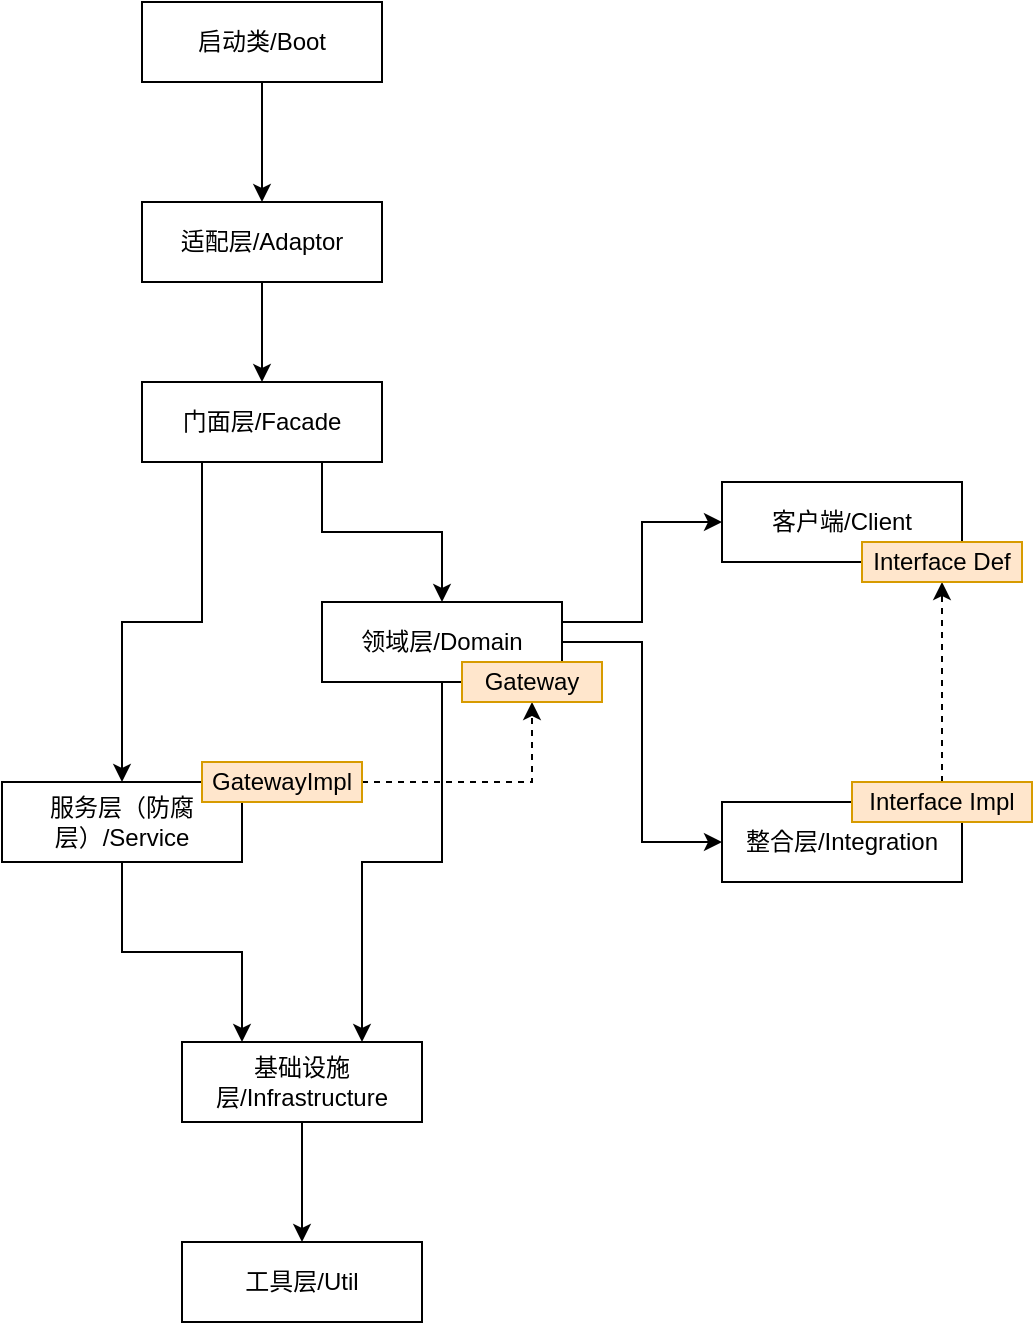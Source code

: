 <mxfile version="21.2.7" type="github">
  <diagram name="第 1 页" id="08djDkWDR5hsAIMCIko1">
    <mxGraphModel dx="1059" dy="668" grid="1" gridSize="10" guides="1" tooltips="1" connect="1" arrows="1" fold="1" page="1" pageScale="1" pageWidth="827" pageHeight="1169" math="0" shadow="0">
      <root>
        <mxCell id="0" />
        <mxCell id="1" parent="0" />
        <mxCell id="V61vZN0ZTprTWBh22SlH-13" style="edgeStyle=orthogonalEdgeStyle;rounded=0;orthogonalLoop=1;jettySize=auto;html=1;exitX=0.5;exitY=1;exitDx=0;exitDy=0;" edge="1" parent="1" source="V61vZN0ZTprTWBh22SlH-1" target="V61vZN0ZTprTWBh22SlH-2">
          <mxGeometry relative="1" as="geometry" />
        </mxCell>
        <mxCell id="V61vZN0ZTprTWBh22SlH-1" value="适配层/Adaptor" style="rounded=0;whiteSpace=wrap;html=1;" vertex="1" parent="1">
          <mxGeometry x="190" y="190" width="120" height="40" as="geometry" />
        </mxCell>
        <mxCell id="V61vZN0ZTprTWBh22SlH-14" style="edgeStyle=orthogonalEdgeStyle;rounded=0;orthogonalLoop=1;jettySize=auto;html=1;exitX=0.25;exitY=1;exitDx=0;exitDy=0;entryX=0.5;entryY=0;entryDx=0;entryDy=0;" edge="1" parent="1" source="V61vZN0ZTprTWBh22SlH-2" target="V61vZN0ZTprTWBh22SlH-5">
          <mxGeometry relative="1" as="geometry" />
        </mxCell>
        <mxCell id="V61vZN0ZTprTWBh22SlH-15" style="edgeStyle=orthogonalEdgeStyle;rounded=0;orthogonalLoop=1;jettySize=auto;html=1;exitX=0.75;exitY=1;exitDx=0;exitDy=0;entryX=0.5;entryY=0;entryDx=0;entryDy=0;" edge="1" parent="1" source="V61vZN0ZTprTWBh22SlH-2" target="V61vZN0ZTprTWBh22SlH-4">
          <mxGeometry relative="1" as="geometry" />
        </mxCell>
        <mxCell id="V61vZN0ZTprTWBh22SlH-2" value="门面层/Facade" style="rounded=0;whiteSpace=wrap;html=1;" vertex="1" parent="1">
          <mxGeometry x="190" y="280" width="120" height="40" as="geometry" />
        </mxCell>
        <mxCell id="V61vZN0ZTprTWBh22SlH-12" style="edgeStyle=orthogonalEdgeStyle;rounded=0;orthogonalLoop=1;jettySize=auto;html=1;exitX=0.5;exitY=1;exitDx=0;exitDy=0;" edge="1" parent="1" source="V61vZN0ZTprTWBh22SlH-3" target="V61vZN0ZTprTWBh22SlH-1">
          <mxGeometry relative="1" as="geometry" />
        </mxCell>
        <mxCell id="V61vZN0ZTprTWBh22SlH-3" value="启动类/Boot" style="rounded=0;whiteSpace=wrap;html=1;" vertex="1" parent="1">
          <mxGeometry x="190" y="90" width="120" height="40" as="geometry" />
        </mxCell>
        <mxCell id="V61vZN0ZTprTWBh22SlH-24" style="edgeStyle=orthogonalEdgeStyle;rounded=0;orthogonalLoop=1;jettySize=auto;html=1;exitX=0.5;exitY=1;exitDx=0;exitDy=0;entryX=0.75;entryY=0;entryDx=0;entryDy=0;" edge="1" parent="1" source="V61vZN0ZTprTWBh22SlH-4" target="V61vZN0ZTprTWBh22SlH-6">
          <mxGeometry relative="1" as="geometry" />
        </mxCell>
        <mxCell id="V61vZN0ZTprTWBh22SlH-26" style="edgeStyle=orthogonalEdgeStyle;rounded=0;orthogonalLoop=1;jettySize=auto;html=1;exitX=1;exitY=0.25;exitDx=0;exitDy=0;entryX=0;entryY=0.5;entryDx=0;entryDy=0;" edge="1" parent="1" source="V61vZN0ZTprTWBh22SlH-4" target="V61vZN0ZTprTWBh22SlH-9">
          <mxGeometry relative="1" as="geometry" />
        </mxCell>
        <mxCell id="V61vZN0ZTprTWBh22SlH-27" style="edgeStyle=orthogonalEdgeStyle;rounded=0;orthogonalLoop=1;jettySize=auto;html=1;exitX=1;exitY=0.5;exitDx=0;exitDy=0;entryX=0;entryY=0.5;entryDx=0;entryDy=0;" edge="1" parent="1" source="V61vZN0ZTprTWBh22SlH-4" target="V61vZN0ZTprTWBh22SlH-8">
          <mxGeometry relative="1" as="geometry" />
        </mxCell>
        <mxCell id="V61vZN0ZTprTWBh22SlH-16" style="edgeStyle=orthogonalEdgeStyle;rounded=0;orthogonalLoop=1;jettySize=auto;html=1;entryX=0.5;entryY=1;entryDx=0;entryDy=0;dashed=1;" edge="1" parent="1" source="V61vZN0ZTprTWBh22SlH-21" target="V61vZN0ZTprTWBh22SlH-20">
          <mxGeometry relative="1" as="geometry" />
        </mxCell>
        <mxCell id="V61vZN0ZTprTWBh22SlH-23" style="edgeStyle=orthogonalEdgeStyle;rounded=0;orthogonalLoop=1;jettySize=auto;html=1;exitX=0.5;exitY=1;exitDx=0;exitDy=0;entryX=0.25;entryY=0;entryDx=0;entryDy=0;" edge="1" parent="1" source="V61vZN0ZTprTWBh22SlH-5" target="V61vZN0ZTprTWBh22SlH-6">
          <mxGeometry relative="1" as="geometry" />
        </mxCell>
        <mxCell id="V61vZN0ZTprTWBh22SlH-32" style="edgeStyle=orthogonalEdgeStyle;rounded=0;orthogonalLoop=1;jettySize=auto;html=1;exitX=0.5;exitY=1;exitDx=0;exitDy=0;" edge="1" parent="1" source="V61vZN0ZTprTWBh22SlH-6" target="V61vZN0ZTprTWBh22SlH-10">
          <mxGeometry relative="1" as="geometry" />
        </mxCell>
        <mxCell id="V61vZN0ZTprTWBh22SlH-6" value="基础设施层/Infrastructure" style="rounded=0;whiteSpace=wrap;html=1;" vertex="1" parent="1">
          <mxGeometry x="210" y="610" width="120" height="40" as="geometry" />
        </mxCell>
        <mxCell id="V61vZN0ZTprTWBh22SlH-10" value="工具层/Util" style="rounded=0;whiteSpace=wrap;html=1;" vertex="1" parent="1">
          <mxGeometry x="210" y="710" width="120" height="40" as="geometry" />
        </mxCell>
        <mxCell id="V61vZN0ZTprTWBh22SlH-30" style="edgeStyle=orthogonalEdgeStyle;rounded=0;orthogonalLoop=1;jettySize=auto;html=1;exitX=0.5;exitY=0;exitDx=0;exitDy=0;entryX=0.5;entryY=1;entryDx=0;entryDy=0;dashed=1;" edge="1" parent="1" source="V61vZN0ZTprTWBh22SlH-29" target="V61vZN0ZTprTWBh22SlH-28">
          <mxGeometry relative="1" as="geometry" />
        </mxCell>
        <mxCell id="V61vZN0ZTprTWBh22SlH-33" value="" style="group" vertex="1" connectable="0" parent="1">
          <mxGeometry x="120" y="470" width="180" height="50" as="geometry" />
        </mxCell>
        <mxCell id="V61vZN0ZTprTWBh22SlH-5" value="服务层（防腐层）/Service" style="rounded=0;whiteSpace=wrap;html=1;" vertex="1" parent="V61vZN0ZTprTWBh22SlH-33">
          <mxGeometry y="10" width="120" height="40" as="geometry" />
        </mxCell>
        <mxCell id="V61vZN0ZTprTWBh22SlH-21" value="GatewayImpl" style="rounded=0;whiteSpace=wrap;html=1;fillColor=#ffe6cc;strokeColor=#d79b00;" vertex="1" parent="V61vZN0ZTprTWBh22SlH-33">
          <mxGeometry x="100" width="80" height="20" as="geometry" />
        </mxCell>
        <mxCell id="V61vZN0ZTprTWBh22SlH-34" value="" style="group" vertex="1" connectable="0" parent="1">
          <mxGeometry x="280" y="390" width="140" height="50" as="geometry" />
        </mxCell>
        <mxCell id="V61vZN0ZTprTWBh22SlH-4" value="领域层/Domain" style="rounded=0;whiteSpace=wrap;html=1;" vertex="1" parent="V61vZN0ZTprTWBh22SlH-34">
          <mxGeometry width="120" height="40" as="geometry" />
        </mxCell>
        <mxCell id="V61vZN0ZTprTWBh22SlH-20" value="Gateway" style="rounded=0;whiteSpace=wrap;html=1;fillColor=#ffe6cc;strokeColor=#d79b00;" vertex="1" parent="V61vZN0ZTprTWBh22SlH-34">
          <mxGeometry x="70" y="30" width="70" height="20" as="geometry" />
        </mxCell>
        <mxCell id="V61vZN0ZTprTWBh22SlH-35" value="" style="group" vertex="1" connectable="0" parent="1">
          <mxGeometry x="480" y="330" width="150" height="50" as="geometry" />
        </mxCell>
        <mxCell id="V61vZN0ZTprTWBh22SlH-9" value="客户端/Client" style="rounded=0;whiteSpace=wrap;html=1;" vertex="1" parent="V61vZN0ZTprTWBh22SlH-35">
          <mxGeometry width="120" height="40" as="geometry" />
        </mxCell>
        <mxCell id="V61vZN0ZTprTWBh22SlH-28" value="Interface Def" style="rounded=0;whiteSpace=wrap;html=1;fillColor=#ffe6cc;strokeColor=#d79b00;" vertex="1" parent="V61vZN0ZTprTWBh22SlH-35">
          <mxGeometry x="70" y="30" width="80" height="20" as="geometry" />
        </mxCell>
        <mxCell id="V61vZN0ZTprTWBh22SlH-36" value="" style="group" vertex="1" connectable="0" parent="1">
          <mxGeometry x="480" y="480" width="155" height="50" as="geometry" />
        </mxCell>
        <mxCell id="V61vZN0ZTprTWBh22SlH-8" value="整合层/Integration" style="rounded=0;whiteSpace=wrap;html=1;" vertex="1" parent="V61vZN0ZTprTWBh22SlH-36">
          <mxGeometry y="10" width="120" height="40" as="geometry" />
        </mxCell>
        <mxCell id="V61vZN0ZTprTWBh22SlH-29" value="Interface Impl" style="rounded=0;whiteSpace=wrap;html=1;fillColor=#ffe6cc;strokeColor=#d79b00;" vertex="1" parent="V61vZN0ZTprTWBh22SlH-36">
          <mxGeometry x="65" width="90" height="20" as="geometry" />
        </mxCell>
      </root>
    </mxGraphModel>
  </diagram>
</mxfile>
